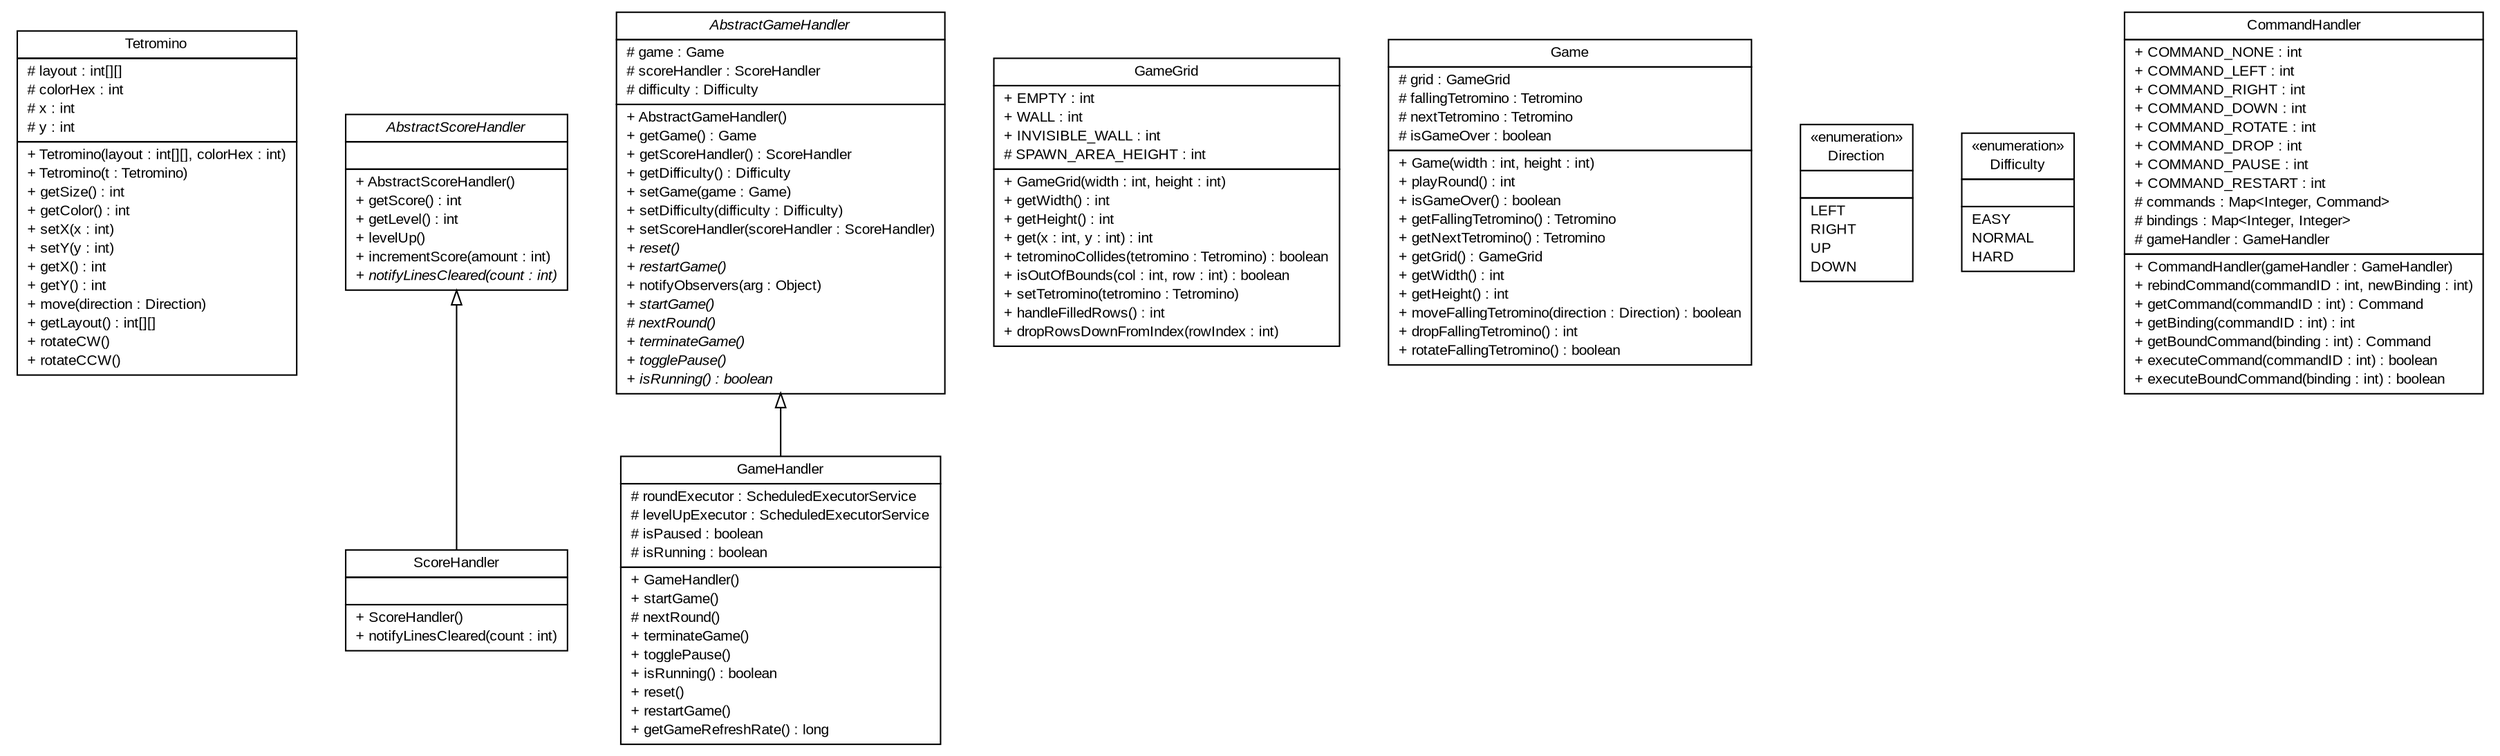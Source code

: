 #!/usr/local/bin/dot
#
# Class diagram 
# Generated by UMLGraph version R5_6 (http://www.umlgraph.org/)
#

digraph G {
	edge [fontname="arial",fontsize=10,labelfontname="arial",labelfontsize=10];
	node [fontname="arial",fontsize=10,shape=plaintext];
	nodesep=0.25;
	ranksep=0.5;
	// com.github.tilastokeskus.matertis.core.Tetromino
	c104 [label=<<table title="com.github.tilastokeskus.matertis.core.Tetromino" border="0" cellborder="1" cellspacing="0" cellpadding="2" port="p" href="./Tetromino.html">
		<tr><td><table border="0" cellspacing="0" cellpadding="1">
<tr><td align="center" balign="center"> Tetromino </td></tr>
		</table></td></tr>
		<tr><td><table border="0" cellspacing="0" cellpadding="1">
<tr><td align="left" balign="left"> # layout : int[][] </td></tr>
<tr><td align="left" balign="left"> # colorHex : int </td></tr>
<tr><td align="left" balign="left"> # x : int </td></tr>
<tr><td align="left" balign="left"> # y : int </td></tr>
		</table></td></tr>
		<tr><td><table border="0" cellspacing="0" cellpadding="1">
<tr><td align="left" balign="left"> + Tetromino(layout : int[][], colorHex : int) </td></tr>
<tr><td align="left" balign="left"> + Tetromino(t : Tetromino) </td></tr>
<tr><td align="left" balign="left"> + getSize() : int </td></tr>
<tr><td align="left" balign="left"> + getColor() : int </td></tr>
<tr><td align="left" balign="left"> + setX(x : int) </td></tr>
<tr><td align="left" balign="left"> + setY(y : int) </td></tr>
<tr><td align="left" balign="left"> + getX() : int </td></tr>
<tr><td align="left" balign="left"> + getY() : int </td></tr>
<tr><td align="left" balign="left"> + move(direction : Direction) </td></tr>
<tr><td align="left" balign="left"> + getLayout() : int[][] </td></tr>
<tr><td align="left" balign="left"> + rotateCW() </td></tr>
<tr><td align="left" balign="left"> + rotateCCW() </td></tr>
		</table></td></tr>
		</table>>, URL="./Tetromino.html", fontname="arial", fontcolor="black", fontsize=10.0];
	// com.github.tilastokeskus.matertis.core.ScoreHandler
	c105 [label=<<table title="com.github.tilastokeskus.matertis.core.ScoreHandler" border="0" cellborder="1" cellspacing="0" cellpadding="2" port="p" href="./ScoreHandler.html">
		<tr><td><table border="0" cellspacing="0" cellpadding="1">
<tr><td align="center" balign="center"> ScoreHandler </td></tr>
		</table></td></tr>
		<tr><td><table border="0" cellspacing="0" cellpadding="1">
<tr><td align="left" balign="left">  </td></tr>
		</table></td></tr>
		<tr><td><table border="0" cellspacing="0" cellpadding="1">
<tr><td align="left" balign="left"> + ScoreHandler() </td></tr>
<tr><td align="left" balign="left"> + notifyLinesCleared(count : int) </td></tr>
		</table></td></tr>
		</table>>, URL="./ScoreHandler.html", fontname="arial", fontcolor="black", fontsize=10.0];
	// com.github.tilastokeskus.matertis.core.GameHandler
	c106 [label=<<table title="com.github.tilastokeskus.matertis.core.GameHandler" border="0" cellborder="1" cellspacing="0" cellpadding="2" port="p" href="./GameHandler.html">
		<tr><td><table border="0" cellspacing="0" cellpadding="1">
<tr><td align="center" balign="center"> GameHandler </td></tr>
		</table></td></tr>
		<tr><td><table border="0" cellspacing="0" cellpadding="1">
<tr><td align="left" balign="left"> # roundExecutor : ScheduledExecutorService </td></tr>
<tr><td align="left" balign="left"> # levelUpExecutor : ScheduledExecutorService </td></tr>
<tr><td align="left" balign="left"> # isPaused : boolean </td></tr>
<tr><td align="left" balign="left"> # isRunning : boolean </td></tr>
		</table></td></tr>
		<tr><td><table border="0" cellspacing="0" cellpadding="1">
<tr><td align="left" balign="left"> + GameHandler() </td></tr>
<tr><td align="left" balign="left"> + startGame() </td></tr>
<tr><td align="left" balign="left"> # nextRound() </td></tr>
<tr><td align="left" balign="left"> + terminateGame() </td></tr>
<tr><td align="left" balign="left"> + togglePause() </td></tr>
<tr><td align="left" balign="left"> + isRunning() : boolean </td></tr>
<tr><td align="left" balign="left"> + reset() </td></tr>
<tr><td align="left" balign="left"> + restartGame() </td></tr>
<tr><td align="left" balign="left"> + getGameRefreshRate() : long </td></tr>
		</table></td></tr>
		</table>>, URL="./GameHandler.html", fontname="arial", fontcolor="black", fontsize=10.0];
	// com.github.tilastokeskus.matertis.core.GameGrid
	c107 [label=<<table title="com.github.tilastokeskus.matertis.core.GameGrid" border="0" cellborder="1" cellspacing="0" cellpadding="2" port="p" href="./GameGrid.html">
		<tr><td><table border="0" cellspacing="0" cellpadding="1">
<tr><td align="center" balign="center"> GameGrid </td></tr>
		</table></td></tr>
		<tr><td><table border="0" cellspacing="0" cellpadding="1">
<tr><td align="left" balign="left"> + EMPTY : int </td></tr>
<tr><td align="left" balign="left"> + WALL : int </td></tr>
<tr><td align="left" balign="left"> + INVISIBLE_WALL : int </td></tr>
<tr><td align="left" balign="left"> # SPAWN_AREA_HEIGHT : int </td></tr>
		</table></td></tr>
		<tr><td><table border="0" cellspacing="0" cellpadding="1">
<tr><td align="left" balign="left"> + GameGrid(width : int, height : int) </td></tr>
<tr><td align="left" balign="left"> + getWidth() : int </td></tr>
<tr><td align="left" balign="left"> + getHeight() : int </td></tr>
<tr><td align="left" balign="left"> + get(x : int, y : int) : int </td></tr>
<tr><td align="left" balign="left"> + tetrominoCollides(tetromino : Tetromino) : boolean </td></tr>
<tr><td align="left" balign="left"> + isOutOfBounds(col : int, row : int) : boolean </td></tr>
<tr><td align="left" balign="left"> + setTetromino(tetromino : Tetromino) </td></tr>
<tr><td align="left" balign="left"> + handleFilledRows() : int </td></tr>
<tr><td align="left" balign="left"> + dropRowsDownFromIndex(rowIndex : int) </td></tr>
		</table></td></tr>
		</table>>, URL="./GameGrid.html", fontname="arial", fontcolor="black", fontsize=10.0];
	// com.github.tilastokeskus.matertis.core.Game
	c108 [label=<<table title="com.github.tilastokeskus.matertis.core.Game" border="0" cellborder="1" cellspacing="0" cellpadding="2" port="p" href="./Game.html">
		<tr><td><table border="0" cellspacing="0" cellpadding="1">
<tr><td align="center" balign="center"> Game </td></tr>
		</table></td></tr>
		<tr><td><table border="0" cellspacing="0" cellpadding="1">
<tr><td align="left" balign="left"> # grid : GameGrid </td></tr>
<tr><td align="left" balign="left"> # fallingTetromino : Tetromino </td></tr>
<tr><td align="left" balign="left"> # nextTetromino : Tetromino </td></tr>
<tr><td align="left" balign="left"> # isGameOver : boolean </td></tr>
		</table></td></tr>
		<tr><td><table border="0" cellspacing="0" cellpadding="1">
<tr><td align="left" balign="left"> + Game(width : int, height : int) </td></tr>
<tr><td align="left" balign="left"> + playRound() : int </td></tr>
<tr><td align="left" balign="left"> + isGameOver() : boolean </td></tr>
<tr><td align="left" balign="left"> + getFallingTetromino() : Tetromino </td></tr>
<tr><td align="left" balign="left"> + getNextTetromino() : Tetromino </td></tr>
<tr><td align="left" balign="left"> + getGrid() : GameGrid </td></tr>
<tr><td align="left" balign="left"> + getWidth() : int </td></tr>
<tr><td align="left" balign="left"> + getHeight() : int </td></tr>
<tr><td align="left" balign="left"> + moveFallingTetromino(direction : Direction) : boolean </td></tr>
<tr><td align="left" balign="left"> + dropFallingTetromino() : int </td></tr>
<tr><td align="left" balign="left"> + rotateFallingTetromino() : boolean </td></tr>
		</table></td></tr>
		</table>>, URL="./Game.html", fontname="arial", fontcolor="black", fontsize=10.0];
	// com.github.tilastokeskus.matertis.core.Direction
	c109 [label=<<table title="com.github.tilastokeskus.matertis.core.Direction" border="0" cellborder="1" cellspacing="0" cellpadding="2" port="p" href="./Direction.html">
		<tr><td><table border="0" cellspacing="0" cellpadding="1">
<tr><td align="center" balign="center"> &#171;enumeration&#187; </td></tr>
<tr><td align="center" balign="center"> Direction </td></tr>
		</table></td></tr>
		<tr><td><table border="0" cellspacing="0" cellpadding="1">
<tr><td align="left" balign="left">  </td></tr>
		</table></td></tr>
		<tr><td><table border="0" cellspacing="0" cellpadding="1">
<tr><td align="left" balign="left"> LEFT </td></tr>
<tr><td align="left" balign="left"> RIGHT </td></tr>
<tr><td align="left" balign="left"> UP </td></tr>
<tr><td align="left" balign="left"> DOWN </td></tr>
		</table></td></tr>
		</table>>, URL="./Direction.html", fontname="arial", fontcolor="black", fontsize=10.0];
	// com.github.tilastokeskus.matertis.core.Difficulty
	c110 [label=<<table title="com.github.tilastokeskus.matertis.core.Difficulty" border="0" cellborder="1" cellspacing="0" cellpadding="2" port="p" href="./Difficulty.html">
		<tr><td><table border="0" cellspacing="0" cellpadding="1">
<tr><td align="center" balign="center"> &#171;enumeration&#187; </td></tr>
<tr><td align="center" balign="center"> Difficulty </td></tr>
		</table></td></tr>
		<tr><td><table border="0" cellspacing="0" cellpadding="1">
<tr><td align="left" balign="left">  </td></tr>
		</table></td></tr>
		<tr><td><table border="0" cellspacing="0" cellpadding="1">
<tr><td align="left" balign="left"> EASY </td></tr>
<tr><td align="left" balign="left"> NORMAL </td></tr>
<tr><td align="left" balign="left"> HARD </td></tr>
		</table></td></tr>
		</table>>, URL="./Difficulty.html", fontname="arial", fontcolor="black", fontsize=10.0];
	// com.github.tilastokeskus.matertis.core.CommandHandler
	c111 [label=<<table title="com.github.tilastokeskus.matertis.core.CommandHandler" border="0" cellborder="1" cellspacing="0" cellpadding="2" port="p" href="./CommandHandler.html">
		<tr><td><table border="0" cellspacing="0" cellpadding="1">
<tr><td align="center" balign="center"> CommandHandler </td></tr>
		</table></td></tr>
		<tr><td><table border="0" cellspacing="0" cellpadding="1">
<tr><td align="left" balign="left"> + COMMAND_NONE : int </td></tr>
<tr><td align="left" balign="left"> + COMMAND_LEFT : int </td></tr>
<tr><td align="left" balign="left"> + COMMAND_RIGHT : int </td></tr>
<tr><td align="left" balign="left"> + COMMAND_DOWN : int </td></tr>
<tr><td align="left" balign="left"> + COMMAND_ROTATE : int </td></tr>
<tr><td align="left" balign="left"> + COMMAND_DROP : int </td></tr>
<tr><td align="left" balign="left"> + COMMAND_PAUSE : int </td></tr>
<tr><td align="left" balign="left"> + COMMAND_RESTART : int </td></tr>
<tr><td align="left" balign="left"> # commands : Map&lt;Integer, Command&gt; </td></tr>
<tr><td align="left" balign="left"> # bindings : Map&lt;Integer, Integer&gt; </td></tr>
<tr><td align="left" balign="left"> # gameHandler : GameHandler </td></tr>
		</table></td></tr>
		<tr><td><table border="0" cellspacing="0" cellpadding="1">
<tr><td align="left" balign="left"> + CommandHandler(gameHandler : GameHandler) </td></tr>
<tr><td align="left" balign="left"> + rebindCommand(commandID : int, newBinding : int) </td></tr>
<tr><td align="left" balign="left"> + getCommand(commandID : int) : Command </td></tr>
<tr><td align="left" balign="left"> + getBinding(commandID : int) : int </td></tr>
<tr><td align="left" balign="left"> + getBoundCommand(binding : int) : Command </td></tr>
<tr><td align="left" balign="left"> + executeCommand(commandID : int) : boolean </td></tr>
<tr><td align="left" balign="left"> + executeBoundCommand(binding : int) : boolean </td></tr>
		</table></td></tr>
		</table>>, URL="./CommandHandler.html", fontname="arial", fontcolor="black", fontsize=10.0];
	// com.github.tilastokeskus.matertis.core.AbstractScoreHandler
	c112 [label=<<table title="com.github.tilastokeskus.matertis.core.AbstractScoreHandler" border="0" cellborder="1" cellspacing="0" cellpadding="2" port="p" href="./AbstractScoreHandler.html">
		<tr><td><table border="0" cellspacing="0" cellpadding="1">
<tr><td align="center" balign="center"><font face="arial italic"> AbstractScoreHandler </font></td></tr>
		</table></td></tr>
		<tr><td><table border="0" cellspacing="0" cellpadding="1">
<tr><td align="left" balign="left">  </td></tr>
		</table></td></tr>
		<tr><td><table border="0" cellspacing="0" cellpadding="1">
<tr><td align="left" balign="left"> + AbstractScoreHandler() </td></tr>
<tr><td align="left" balign="left"> + getScore() : int </td></tr>
<tr><td align="left" balign="left"> + getLevel() : int </td></tr>
<tr><td align="left" balign="left"> + levelUp() </td></tr>
<tr><td align="left" balign="left"> + incrementScore(amount : int) </td></tr>
<tr><td align="left" balign="left"><font face="arial italic" point-size="10.0"> + notifyLinesCleared(count : int) </font></td></tr>
		</table></td></tr>
		</table>>, URL="./AbstractScoreHandler.html", fontname="arial", fontcolor="black", fontsize=10.0];
	// com.github.tilastokeskus.matertis.core.AbstractGameHandler
	c113 [label=<<table title="com.github.tilastokeskus.matertis.core.AbstractGameHandler" border="0" cellborder="1" cellspacing="0" cellpadding="2" port="p" href="./AbstractGameHandler.html">
		<tr><td><table border="0" cellspacing="0" cellpadding="1">
<tr><td align="center" balign="center"><font face="arial italic"> AbstractGameHandler </font></td></tr>
		</table></td></tr>
		<tr><td><table border="0" cellspacing="0" cellpadding="1">
<tr><td align="left" balign="left"> # game : Game </td></tr>
<tr><td align="left" balign="left"> # scoreHandler : ScoreHandler </td></tr>
<tr><td align="left" balign="left"> # difficulty : Difficulty </td></tr>
		</table></td></tr>
		<tr><td><table border="0" cellspacing="0" cellpadding="1">
<tr><td align="left" balign="left"> + AbstractGameHandler() </td></tr>
<tr><td align="left" balign="left"> + getGame() : Game </td></tr>
<tr><td align="left" balign="left"> + getScoreHandler() : ScoreHandler </td></tr>
<tr><td align="left" balign="left"> + getDifficulty() : Difficulty </td></tr>
<tr><td align="left" balign="left"> + setGame(game : Game) </td></tr>
<tr><td align="left" balign="left"> + setDifficulty(difficulty : Difficulty) </td></tr>
<tr><td align="left" balign="left"> + setScoreHandler(scoreHandler : ScoreHandler) </td></tr>
<tr><td align="left" balign="left"><font face="arial italic" point-size="10.0"> + reset() </font></td></tr>
<tr><td align="left" balign="left"><font face="arial italic" point-size="10.0"> + restartGame() </font></td></tr>
<tr><td align="left" balign="left"> + notifyObservers(arg : Object) </td></tr>
<tr><td align="left" balign="left"><font face="arial italic" point-size="10.0"> + startGame() </font></td></tr>
<tr><td align="left" balign="left"><font face="arial italic" point-size="10.0"> # nextRound() </font></td></tr>
<tr><td align="left" balign="left"><font face="arial italic" point-size="10.0"> + terminateGame() </font></td></tr>
<tr><td align="left" balign="left"><font face="arial italic" point-size="10.0"> + togglePause() </font></td></tr>
<tr><td align="left" balign="left"><font face="arial italic" point-size="10.0"> + isRunning() : boolean </font></td></tr>
		</table></td></tr>
		</table>>, URL="./AbstractGameHandler.html", fontname="arial", fontcolor="black", fontsize=10.0];
	//com.github.tilastokeskus.matertis.core.ScoreHandler extends com.github.tilastokeskus.matertis.core.AbstractScoreHandler
	c112:p -> c105:p [dir=back,arrowtail=empty];
	//com.github.tilastokeskus.matertis.core.GameHandler extends com.github.tilastokeskus.matertis.core.AbstractGameHandler
	c113:p -> c106:p [dir=back,arrowtail=empty];
}

